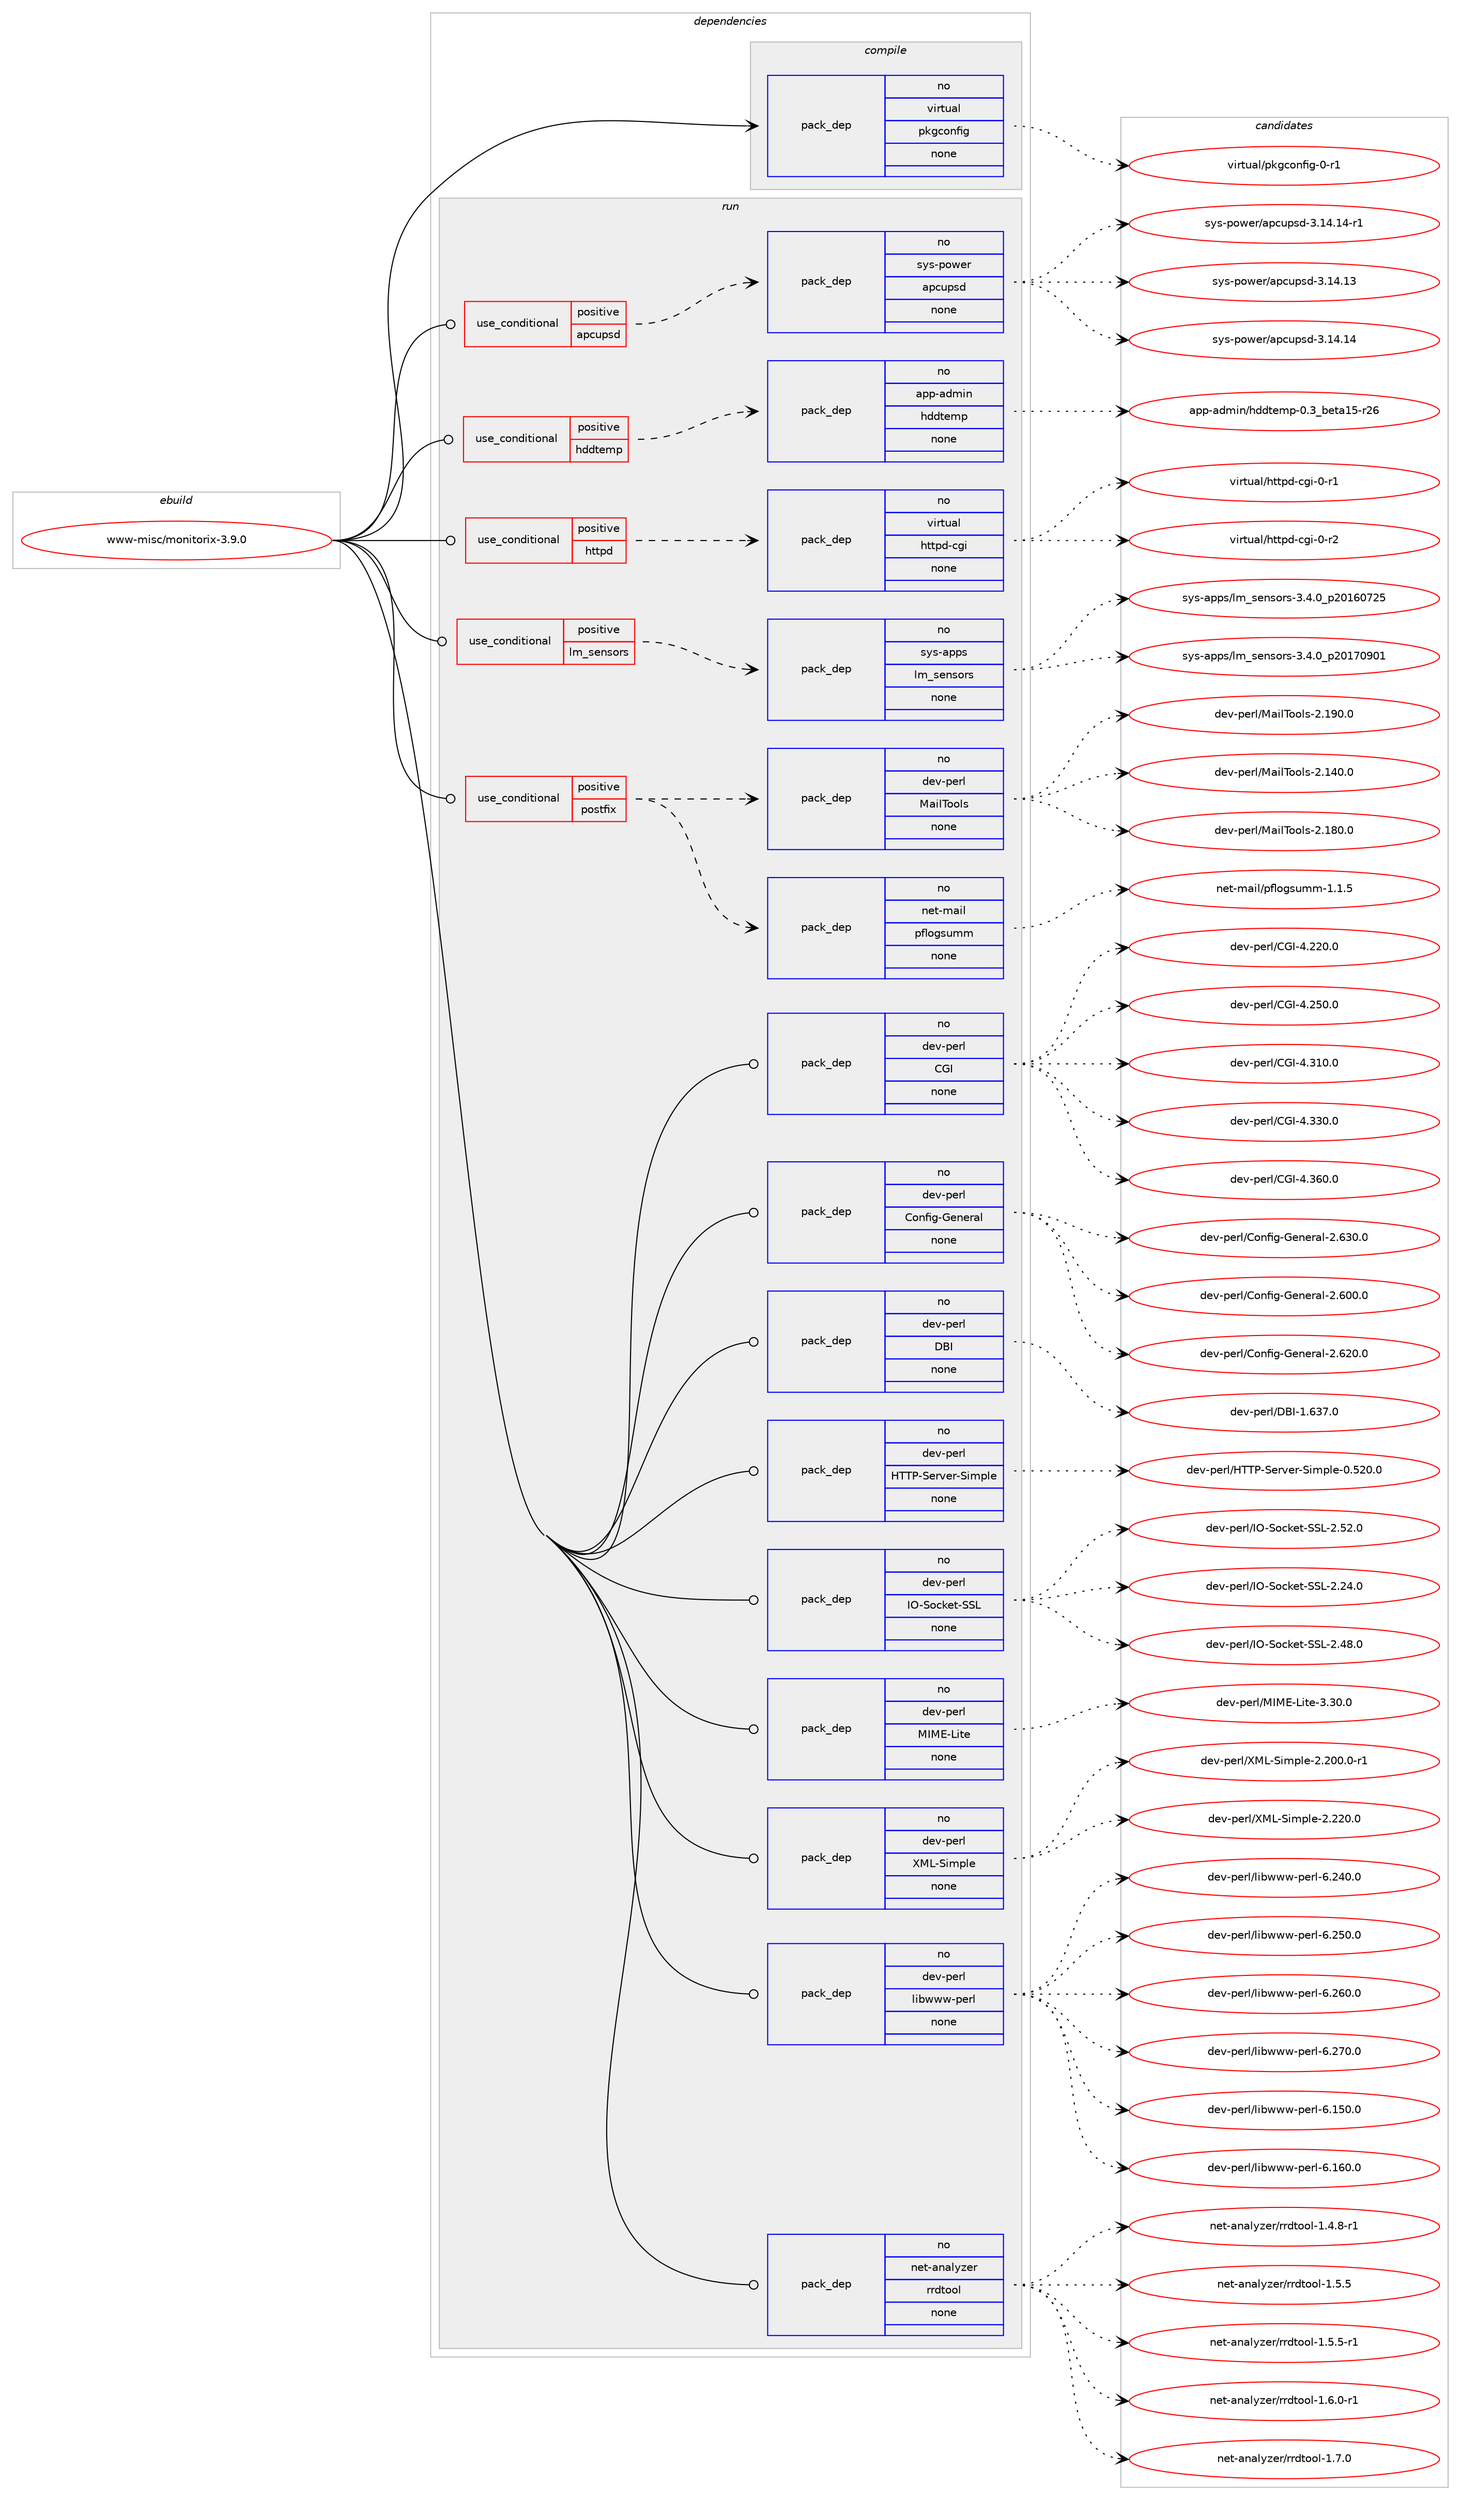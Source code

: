 digraph prolog {

# *************
# Graph options
# *************

newrank=true;
concentrate=true;
compound=true;
graph [rankdir=LR,fontname=Helvetica,fontsize=10,ranksep=1.5];#, ranksep=2.5, nodesep=0.2];
edge  [arrowhead=vee];
node  [fontname=Helvetica,fontsize=10];

# **********
# The ebuild
# **********

subgraph cluster_leftcol {
color=gray;
rank=same;
label=<<i>ebuild</i>>;
id [label="www-misc/monitorix-3.9.0", color=red, width=4, href="../www-misc/monitorix-3.9.0.svg"];
}

# ****************
# The dependencies
# ****************

subgraph cluster_midcol {
color=gray;
label=<<i>dependencies</i>>;
subgraph cluster_compile {
fillcolor="#eeeeee";
style=filled;
label=<<i>compile</i>>;
subgraph pack5858 {
dependency6578 [label=<<TABLE BORDER="0" CELLBORDER="1" CELLSPACING="0" CELLPADDING="4" WIDTH="220"><TR><TD ROWSPAN="6" CELLPADDING="30">pack_dep</TD></TR><TR><TD WIDTH="110">no</TD></TR><TR><TD>virtual</TD></TR><TR><TD>pkgconfig</TD></TR><TR><TD>none</TD></TR><TR><TD></TD></TR></TABLE>>, shape=none, color=blue];
}
id:e -> dependency6578:w [weight=20,style="solid",arrowhead="vee"];
}
subgraph cluster_compileandrun {
fillcolor="#eeeeee";
style=filled;
label=<<i>compile and run</i>>;
}
subgraph cluster_run {
fillcolor="#eeeeee";
style=filled;
label=<<i>run</i>>;
subgraph cond656 {
dependency6579 [label=<<TABLE BORDER="0" CELLBORDER="1" CELLSPACING="0" CELLPADDING="4"><TR><TD ROWSPAN="3" CELLPADDING="10">use_conditional</TD></TR><TR><TD>positive</TD></TR><TR><TD>apcupsd</TD></TR></TABLE>>, shape=none, color=red];
subgraph pack5859 {
dependency6580 [label=<<TABLE BORDER="0" CELLBORDER="1" CELLSPACING="0" CELLPADDING="4" WIDTH="220"><TR><TD ROWSPAN="6" CELLPADDING="30">pack_dep</TD></TR><TR><TD WIDTH="110">no</TD></TR><TR><TD>sys-power</TD></TR><TR><TD>apcupsd</TD></TR><TR><TD>none</TD></TR><TR><TD></TD></TR></TABLE>>, shape=none, color=blue];
}
dependency6579:e -> dependency6580:w [weight=20,style="dashed",arrowhead="vee"];
}
id:e -> dependency6579:w [weight=20,style="solid",arrowhead="odot"];
subgraph cond657 {
dependency6581 [label=<<TABLE BORDER="0" CELLBORDER="1" CELLSPACING="0" CELLPADDING="4"><TR><TD ROWSPAN="3" CELLPADDING="10">use_conditional</TD></TR><TR><TD>positive</TD></TR><TR><TD>hddtemp</TD></TR></TABLE>>, shape=none, color=red];
subgraph pack5860 {
dependency6582 [label=<<TABLE BORDER="0" CELLBORDER="1" CELLSPACING="0" CELLPADDING="4" WIDTH="220"><TR><TD ROWSPAN="6" CELLPADDING="30">pack_dep</TD></TR><TR><TD WIDTH="110">no</TD></TR><TR><TD>app-admin</TD></TR><TR><TD>hddtemp</TD></TR><TR><TD>none</TD></TR><TR><TD></TD></TR></TABLE>>, shape=none, color=blue];
}
dependency6581:e -> dependency6582:w [weight=20,style="dashed",arrowhead="vee"];
}
id:e -> dependency6581:w [weight=20,style="solid",arrowhead="odot"];
subgraph cond658 {
dependency6583 [label=<<TABLE BORDER="0" CELLBORDER="1" CELLSPACING="0" CELLPADDING="4"><TR><TD ROWSPAN="3" CELLPADDING="10">use_conditional</TD></TR><TR><TD>positive</TD></TR><TR><TD>httpd</TD></TR></TABLE>>, shape=none, color=red];
subgraph pack5861 {
dependency6584 [label=<<TABLE BORDER="0" CELLBORDER="1" CELLSPACING="0" CELLPADDING="4" WIDTH="220"><TR><TD ROWSPAN="6" CELLPADDING="30">pack_dep</TD></TR><TR><TD WIDTH="110">no</TD></TR><TR><TD>virtual</TD></TR><TR><TD>httpd-cgi</TD></TR><TR><TD>none</TD></TR><TR><TD></TD></TR></TABLE>>, shape=none, color=blue];
}
dependency6583:e -> dependency6584:w [weight=20,style="dashed",arrowhead="vee"];
}
id:e -> dependency6583:w [weight=20,style="solid",arrowhead="odot"];
subgraph cond659 {
dependency6585 [label=<<TABLE BORDER="0" CELLBORDER="1" CELLSPACING="0" CELLPADDING="4"><TR><TD ROWSPAN="3" CELLPADDING="10">use_conditional</TD></TR><TR><TD>positive</TD></TR><TR><TD>lm_sensors</TD></TR></TABLE>>, shape=none, color=red];
subgraph pack5862 {
dependency6586 [label=<<TABLE BORDER="0" CELLBORDER="1" CELLSPACING="0" CELLPADDING="4" WIDTH="220"><TR><TD ROWSPAN="6" CELLPADDING="30">pack_dep</TD></TR><TR><TD WIDTH="110">no</TD></TR><TR><TD>sys-apps</TD></TR><TR><TD>lm_sensors</TD></TR><TR><TD>none</TD></TR><TR><TD></TD></TR></TABLE>>, shape=none, color=blue];
}
dependency6585:e -> dependency6586:w [weight=20,style="dashed",arrowhead="vee"];
}
id:e -> dependency6585:w [weight=20,style="solid",arrowhead="odot"];
subgraph cond660 {
dependency6587 [label=<<TABLE BORDER="0" CELLBORDER="1" CELLSPACING="0" CELLPADDING="4"><TR><TD ROWSPAN="3" CELLPADDING="10">use_conditional</TD></TR><TR><TD>positive</TD></TR><TR><TD>postfix</TD></TR></TABLE>>, shape=none, color=red];
subgraph pack5863 {
dependency6588 [label=<<TABLE BORDER="0" CELLBORDER="1" CELLSPACING="0" CELLPADDING="4" WIDTH="220"><TR><TD ROWSPAN="6" CELLPADDING="30">pack_dep</TD></TR><TR><TD WIDTH="110">no</TD></TR><TR><TD>net-mail</TD></TR><TR><TD>pflogsumm</TD></TR><TR><TD>none</TD></TR><TR><TD></TD></TR></TABLE>>, shape=none, color=blue];
}
dependency6587:e -> dependency6588:w [weight=20,style="dashed",arrowhead="vee"];
subgraph pack5864 {
dependency6589 [label=<<TABLE BORDER="0" CELLBORDER="1" CELLSPACING="0" CELLPADDING="4" WIDTH="220"><TR><TD ROWSPAN="6" CELLPADDING="30">pack_dep</TD></TR><TR><TD WIDTH="110">no</TD></TR><TR><TD>dev-perl</TD></TR><TR><TD>MailTools</TD></TR><TR><TD>none</TD></TR><TR><TD></TD></TR></TABLE>>, shape=none, color=blue];
}
dependency6587:e -> dependency6589:w [weight=20,style="dashed",arrowhead="vee"];
}
id:e -> dependency6587:w [weight=20,style="solid",arrowhead="odot"];
subgraph pack5865 {
dependency6590 [label=<<TABLE BORDER="0" CELLBORDER="1" CELLSPACING="0" CELLPADDING="4" WIDTH="220"><TR><TD ROWSPAN="6" CELLPADDING="30">pack_dep</TD></TR><TR><TD WIDTH="110">no</TD></TR><TR><TD>dev-perl</TD></TR><TR><TD>CGI</TD></TR><TR><TD>none</TD></TR><TR><TD></TD></TR></TABLE>>, shape=none, color=blue];
}
id:e -> dependency6590:w [weight=20,style="solid",arrowhead="odot"];
subgraph pack5866 {
dependency6591 [label=<<TABLE BORDER="0" CELLBORDER="1" CELLSPACING="0" CELLPADDING="4" WIDTH="220"><TR><TD ROWSPAN="6" CELLPADDING="30">pack_dep</TD></TR><TR><TD WIDTH="110">no</TD></TR><TR><TD>dev-perl</TD></TR><TR><TD>Config-General</TD></TR><TR><TD>none</TD></TR><TR><TD></TD></TR></TABLE>>, shape=none, color=blue];
}
id:e -> dependency6591:w [weight=20,style="solid",arrowhead="odot"];
subgraph pack5867 {
dependency6592 [label=<<TABLE BORDER="0" CELLBORDER="1" CELLSPACING="0" CELLPADDING="4" WIDTH="220"><TR><TD ROWSPAN="6" CELLPADDING="30">pack_dep</TD></TR><TR><TD WIDTH="110">no</TD></TR><TR><TD>dev-perl</TD></TR><TR><TD>DBI</TD></TR><TR><TD>none</TD></TR><TR><TD></TD></TR></TABLE>>, shape=none, color=blue];
}
id:e -> dependency6592:w [weight=20,style="solid",arrowhead="odot"];
subgraph pack5868 {
dependency6593 [label=<<TABLE BORDER="0" CELLBORDER="1" CELLSPACING="0" CELLPADDING="4" WIDTH="220"><TR><TD ROWSPAN="6" CELLPADDING="30">pack_dep</TD></TR><TR><TD WIDTH="110">no</TD></TR><TR><TD>dev-perl</TD></TR><TR><TD>HTTP-Server-Simple</TD></TR><TR><TD>none</TD></TR><TR><TD></TD></TR></TABLE>>, shape=none, color=blue];
}
id:e -> dependency6593:w [weight=20,style="solid",arrowhead="odot"];
subgraph pack5869 {
dependency6594 [label=<<TABLE BORDER="0" CELLBORDER="1" CELLSPACING="0" CELLPADDING="4" WIDTH="220"><TR><TD ROWSPAN="6" CELLPADDING="30">pack_dep</TD></TR><TR><TD WIDTH="110">no</TD></TR><TR><TD>dev-perl</TD></TR><TR><TD>IO-Socket-SSL</TD></TR><TR><TD>none</TD></TR><TR><TD></TD></TR></TABLE>>, shape=none, color=blue];
}
id:e -> dependency6594:w [weight=20,style="solid",arrowhead="odot"];
subgraph pack5870 {
dependency6595 [label=<<TABLE BORDER="0" CELLBORDER="1" CELLSPACING="0" CELLPADDING="4" WIDTH="220"><TR><TD ROWSPAN="6" CELLPADDING="30">pack_dep</TD></TR><TR><TD WIDTH="110">no</TD></TR><TR><TD>dev-perl</TD></TR><TR><TD>MIME-Lite</TD></TR><TR><TD>none</TD></TR><TR><TD></TD></TR></TABLE>>, shape=none, color=blue];
}
id:e -> dependency6595:w [weight=20,style="solid",arrowhead="odot"];
subgraph pack5871 {
dependency6596 [label=<<TABLE BORDER="0" CELLBORDER="1" CELLSPACING="0" CELLPADDING="4" WIDTH="220"><TR><TD ROWSPAN="6" CELLPADDING="30">pack_dep</TD></TR><TR><TD WIDTH="110">no</TD></TR><TR><TD>dev-perl</TD></TR><TR><TD>XML-Simple</TD></TR><TR><TD>none</TD></TR><TR><TD></TD></TR></TABLE>>, shape=none, color=blue];
}
id:e -> dependency6596:w [weight=20,style="solid",arrowhead="odot"];
subgraph pack5872 {
dependency6597 [label=<<TABLE BORDER="0" CELLBORDER="1" CELLSPACING="0" CELLPADDING="4" WIDTH="220"><TR><TD ROWSPAN="6" CELLPADDING="30">pack_dep</TD></TR><TR><TD WIDTH="110">no</TD></TR><TR><TD>dev-perl</TD></TR><TR><TD>libwww-perl</TD></TR><TR><TD>none</TD></TR><TR><TD></TD></TR></TABLE>>, shape=none, color=blue];
}
id:e -> dependency6597:w [weight=20,style="solid",arrowhead="odot"];
subgraph pack5873 {
dependency6598 [label=<<TABLE BORDER="0" CELLBORDER="1" CELLSPACING="0" CELLPADDING="4" WIDTH="220"><TR><TD ROWSPAN="6" CELLPADDING="30">pack_dep</TD></TR><TR><TD WIDTH="110">no</TD></TR><TR><TD>net-analyzer</TD></TR><TR><TD>rrdtool</TD></TR><TR><TD>none</TD></TR><TR><TD></TD></TR></TABLE>>, shape=none, color=blue];
}
id:e -> dependency6598:w [weight=20,style="solid",arrowhead="odot"];
}
}

# **************
# The candidates
# **************

subgraph cluster_choices {
rank=same;
color=gray;
label=<<i>candidates</i>>;

subgraph choice5858 {
color=black;
nodesep=1;
choice11810511411611797108471121071039911111010210510345484511449 [label="virtual/pkgconfig-0-r1", color=red, width=4,href="../virtual/pkgconfig-0-r1.svg"];
dependency6578:e -> choice11810511411611797108471121071039911111010210510345484511449:w [style=dotted,weight="100"];
}
subgraph choice5859 {
color=black;
nodesep=1;
choice115121115451121111191011144797112991171121151004551464952464951 [label="sys-power/apcupsd-3.14.13", color=red, width=4,href="../sys-power/apcupsd-3.14.13.svg"];
choice115121115451121111191011144797112991171121151004551464952464952 [label="sys-power/apcupsd-3.14.14", color=red, width=4,href="../sys-power/apcupsd-3.14.14.svg"];
choice1151211154511211111910111447971129911711211510045514649524649524511449 [label="sys-power/apcupsd-3.14.14-r1", color=red, width=4,href="../sys-power/apcupsd-3.14.14-r1.svg"];
dependency6580:e -> choice115121115451121111191011144797112991171121151004551464952464951:w [style=dotted,weight="100"];
dependency6580:e -> choice115121115451121111191011144797112991171121151004551464952464952:w [style=dotted,weight="100"];
dependency6580:e -> choice1151211154511211111910111447971129911711211510045514649524649524511449:w [style=dotted,weight="100"];
}
subgraph choice5860 {
color=black;
nodesep=1;
choice97112112459710010910511047104100100116101109112454846519598101116974953451145054 [label="app-admin/hddtemp-0.3_beta15-r26", color=red, width=4,href="../app-admin/hddtemp-0.3_beta15-r26.svg"];
dependency6582:e -> choice97112112459710010910511047104100100116101109112454846519598101116974953451145054:w [style=dotted,weight="100"];
}
subgraph choice5861 {
color=black;
nodesep=1;
choice1181051141161179710847104116116112100459910310545484511449 [label="virtual/httpd-cgi-0-r1", color=red, width=4,href="../virtual/httpd-cgi-0-r1.svg"];
choice1181051141161179710847104116116112100459910310545484511450 [label="virtual/httpd-cgi-0-r2", color=red, width=4,href="../virtual/httpd-cgi-0-r2.svg"];
dependency6584:e -> choice1181051141161179710847104116116112100459910310545484511449:w [style=dotted,weight="100"];
dependency6584:e -> choice1181051141161179710847104116116112100459910310545484511450:w [style=dotted,weight="100"];
}
subgraph choice5862 {
color=black;
nodesep=1;
choice11512111545971121121154710810995115101110115111114115455146524648951125048495448555053 [label="sys-apps/lm_sensors-3.4.0_p20160725", color=red, width=4,href="../sys-apps/lm_sensors-3.4.0_p20160725.svg"];
choice11512111545971121121154710810995115101110115111114115455146524648951125048495548574849 [label="sys-apps/lm_sensors-3.4.0_p20170901", color=red, width=4,href="../sys-apps/lm_sensors-3.4.0_p20170901.svg"];
dependency6586:e -> choice11512111545971121121154710810995115101110115111114115455146524648951125048495448555053:w [style=dotted,weight="100"];
dependency6586:e -> choice11512111545971121121154710810995115101110115111114115455146524648951125048495548574849:w [style=dotted,weight="100"];
}
subgraph choice5863 {
color=black;
nodesep=1;
choice110101116451099710510847112102108111103115117109109454946494653 [label="net-mail/pflogsumm-1.1.5", color=red, width=4,href="../net-mail/pflogsumm-1.1.5.svg"];
dependency6588:e -> choice110101116451099710510847112102108111103115117109109454946494653:w [style=dotted,weight="100"];
}
subgraph choice5864 {
color=black;
nodesep=1;
choice10010111845112101114108477797105108841111111081154550464952484648 [label="dev-perl/MailTools-2.140.0", color=red, width=4,href="../dev-perl/MailTools-2.140.0.svg"];
choice10010111845112101114108477797105108841111111081154550464956484648 [label="dev-perl/MailTools-2.180.0", color=red, width=4,href="../dev-perl/MailTools-2.180.0.svg"];
choice10010111845112101114108477797105108841111111081154550464957484648 [label="dev-perl/MailTools-2.190.0", color=red, width=4,href="../dev-perl/MailTools-2.190.0.svg"];
dependency6589:e -> choice10010111845112101114108477797105108841111111081154550464952484648:w [style=dotted,weight="100"];
dependency6589:e -> choice10010111845112101114108477797105108841111111081154550464956484648:w [style=dotted,weight="100"];
dependency6589:e -> choice10010111845112101114108477797105108841111111081154550464957484648:w [style=dotted,weight="100"];
}
subgraph choice5865 {
color=black;
nodesep=1;
choice10010111845112101114108476771734552465050484648 [label="dev-perl/CGI-4.220.0", color=red, width=4,href="../dev-perl/CGI-4.220.0.svg"];
choice10010111845112101114108476771734552465053484648 [label="dev-perl/CGI-4.250.0", color=red, width=4,href="../dev-perl/CGI-4.250.0.svg"];
choice10010111845112101114108476771734552465149484648 [label="dev-perl/CGI-4.310.0", color=red, width=4,href="../dev-perl/CGI-4.310.0.svg"];
choice10010111845112101114108476771734552465151484648 [label="dev-perl/CGI-4.330.0", color=red, width=4,href="../dev-perl/CGI-4.330.0.svg"];
choice10010111845112101114108476771734552465154484648 [label="dev-perl/CGI-4.360.0", color=red, width=4,href="../dev-perl/CGI-4.360.0.svg"];
dependency6590:e -> choice10010111845112101114108476771734552465050484648:w [style=dotted,weight="100"];
dependency6590:e -> choice10010111845112101114108476771734552465053484648:w [style=dotted,weight="100"];
dependency6590:e -> choice10010111845112101114108476771734552465149484648:w [style=dotted,weight="100"];
dependency6590:e -> choice10010111845112101114108476771734552465151484648:w [style=dotted,weight="100"];
dependency6590:e -> choice10010111845112101114108476771734552465154484648:w [style=dotted,weight="100"];
}
subgraph choice5866 {
color=black;
nodesep=1;
choice1001011184511210111410847671111101021051034571101110101114971084550465448484648 [label="dev-perl/Config-General-2.600.0", color=red, width=4,href="../dev-perl/Config-General-2.600.0.svg"];
choice1001011184511210111410847671111101021051034571101110101114971084550465450484648 [label="dev-perl/Config-General-2.620.0", color=red, width=4,href="../dev-perl/Config-General-2.620.0.svg"];
choice1001011184511210111410847671111101021051034571101110101114971084550465451484648 [label="dev-perl/Config-General-2.630.0", color=red, width=4,href="../dev-perl/Config-General-2.630.0.svg"];
dependency6591:e -> choice1001011184511210111410847671111101021051034571101110101114971084550465448484648:w [style=dotted,weight="100"];
dependency6591:e -> choice1001011184511210111410847671111101021051034571101110101114971084550465450484648:w [style=dotted,weight="100"];
dependency6591:e -> choice1001011184511210111410847671111101021051034571101110101114971084550465451484648:w [style=dotted,weight="100"];
}
subgraph choice5867 {
color=black;
nodesep=1;
choice10010111845112101114108476866734549465451554648 [label="dev-perl/DBI-1.637.0", color=red, width=4,href="../dev-perl/DBI-1.637.0.svg"];
dependency6592:e -> choice10010111845112101114108476866734549465451554648:w [style=dotted,weight="100"];
}
subgraph choice5868 {
color=black;
nodesep=1;
choice100101118451121011141084772848480458310111411810111445831051091121081014548465350484648 [label="dev-perl/HTTP-Server-Simple-0.520.0", color=red, width=4,href="../dev-perl/HTTP-Server-Simple-0.520.0.svg"];
dependency6593:e -> choice100101118451121011141084772848480458310111411810111445831051091121081014548465350484648:w [style=dotted,weight="100"];
}
subgraph choice5869 {
color=black;
nodesep=1;
choice100101118451121011141084773794583111991071011164583837645504650524648 [label="dev-perl/IO-Socket-SSL-2.24.0", color=red, width=4,href="../dev-perl/IO-Socket-SSL-2.24.0.svg"];
choice100101118451121011141084773794583111991071011164583837645504652564648 [label="dev-perl/IO-Socket-SSL-2.48.0", color=red, width=4,href="../dev-perl/IO-Socket-SSL-2.48.0.svg"];
choice100101118451121011141084773794583111991071011164583837645504653504648 [label="dev-perl/IO-Socket-SSL-2.52.0", color=red, width=4,href="../dev-perl/IO-Socket-SSL-2.52.0.svg"];
dependency6594:e -> choice100101118451121011141084773794583111991071011164583837645504650524648:w [style=dotted,weight="100"];
dependency6594:e -> choice100101118451121011141084773794583111991071011164583837645504652564648:w [style=dotted,weight="100"];
dependency6594:e -> choice100101118451121011141084773794583111991071011164583837645504653504648:w [style=dotted,weight="100"];
}
subgraph choice5870 {
color=black;
nodesep=1;
choice100101118451121011141084777737769457610511610145514651484648 [label="dev-perl/MIME-Lite-3.30.0", color=red, width=4,href="../dev-perl/MIME-Lite-3.30.0.svg"];
dependency6595:e -> choice100101118451121011141084777737769457610511610145514651484648:w [style=dotted,weight="100"];
}
subgraph choice5871 {
color=black;
nodesep=1;
choice1001011184511210111410847887776458310510911210810145504650484846484511449 [label="dev-perl/XML-Simple-2.200.0-r1", color=red, width=4,href="../dev-perl/XML-Simple-2.200.0-r1.svg"];
choice100101118451121011141084788777645831051091121081014550465050484648 [label="dev-perl/XML-Simple-2.220.0", color=red, width=4,href="../dev-perl/XML-Simple-2.220.0.svg"];
dependency6596:e -> choice1001011184511210111410847887776458310510911210810145504650484846484511449:w [style=dotted,weight="100"];
dependency6596:e -> choice100101118451121011141084788777645831051091121081014550465050484648:w [style=dotted,weight="100"];
}
subgraph choice5872 {
color=black;
nodesep=1;
choice100101118451121011141084710810598119119119451121011141084554464953484648 [label="dev-perl/libwww-perl-6.150.0", color=red, width=4,href="../dev-perl/libwww-perl-6.150.0.svg"];
choice100101118451121011141084710810598119119119451121011141084554464954484648 [label="dev-perl/libwww-perl-6.160.0", color=red, width=4,href="../dev-perl/libwww-perl-6.160.0.svg"];
choice100101118451121011141084710810598119119119451121011141084554465052484648 [label="dev-perl/libwww-perl-6.240.0", color=red, width=4,href="../dev-perl/libwww-perl-6.240.0.svg"];
choice100101118451121011141084710810598119119119451121011141084554465053484648 [label="dev-perl/libwww-perl-6.250.0", color=red, width=4,href="../dev-perl/libwww-perl-6.250.0.svg"];
choice100101118451121011141084710810598119119119451121011141084554465054484648 [label="dev-perl/libwww-perl-6.260.0", color=red, width=4,href="../dev-perl/libwww-perl-6.260.0.svg"];
choice100101118451121011141084710810598119119119451121011141084554465055484648 [label="dev-perl/libwww-perl-6.270.0", color=red, width=4,href="../dev-perl/libwww-perl-6.270.0.svg"];
dependency6597:e -> choice100101118451121011141084710810598119119119451121011141084554464953484648:w [style=dotted,weight="100"];
dependency6597:e -> choice100101118451121011141084710810598119119119451121011141084554464954484648:w [style=dotted,weight="100"];
dependency6597:e -> choice100101118451121011141084710810598119119119451121011141084554465052484648:w [style=dotted,weight="100"];
dependency6597:e -> choice100101118451121011141084710810598119119119451121011141084554465053484648:w [style=dotted,weight="100"];
dependency6597:e -> choice100101118451121011141084710810598119119119451121011141084554465054484648:w [style=dotted,weight="100"];
dependency6597:e -> choice100101118451121011141084710810598119119119451121011141084554465055484648:w [style=dotted,weight="100"];
}
subgraph choice5873 {
color=black;
nodesep=1;
choice110101116459711097108121122101114471141141001161111111084549465246564511449 [label="net-analyzer/rrdtool-1.4.8-r1", color=red, width=4,href="../net-analyzer/rrdtool-1.4.8-r1.svg"];
choice11010111645971109710812112210111447114114100116111111108454946534653 [label="net-analyzer/rrdtool-1.5.5", color=red, width=4,href="../net-analyzer/rrdtool-1.5.5.svg"];
choice110101116459711097108121122101114471141141001161111111084549465346534511449 [label="net-analyzer/rrdtool-1.5.5-r1", color=red, width=4,href="../net-analyzer/rrdtool-1.5.5-r1.svg"];
choice110101116459711097108121122101114471141141001161111111084549465446484511449 [label="net-analyzer/rrdtool-1.6.0-r1", color=red, width=4,href="../net-analyzer/rrdtool-1.6.0-r1.svg"];
choice11010111645971109710812112210111447114114100116111111108454946554648 [label="net-analyzer/rrdtool-1.7.0", color=red, width=4,href="../net-analyzer/rrdtool-1.7.0.svg"];
dependency6598:e -> choice110101116459711097108121122101114471141141001161111111084549465246564511449:w [style=dotted,weight="100"];
dependency6598:e -> choice11010111645971109710812112210111447114114100116111111108454946534653:w [style=dotted,weight="100"];
dependency6598:e -> choice110101116459711097108121122101114471141141001161111111084549465346534511449:w [style=dotted,weight="100"];
dependency6598:e -> choice110101116459711097108121122101114471141141001161111111084549465446484511449:w [style=dotted,weight="100"];
dependency6598:e -> choice11010111645971109710812112210111447114114100116111111108454946554648:w [style=dotted,weight="100"];
}
}

}
